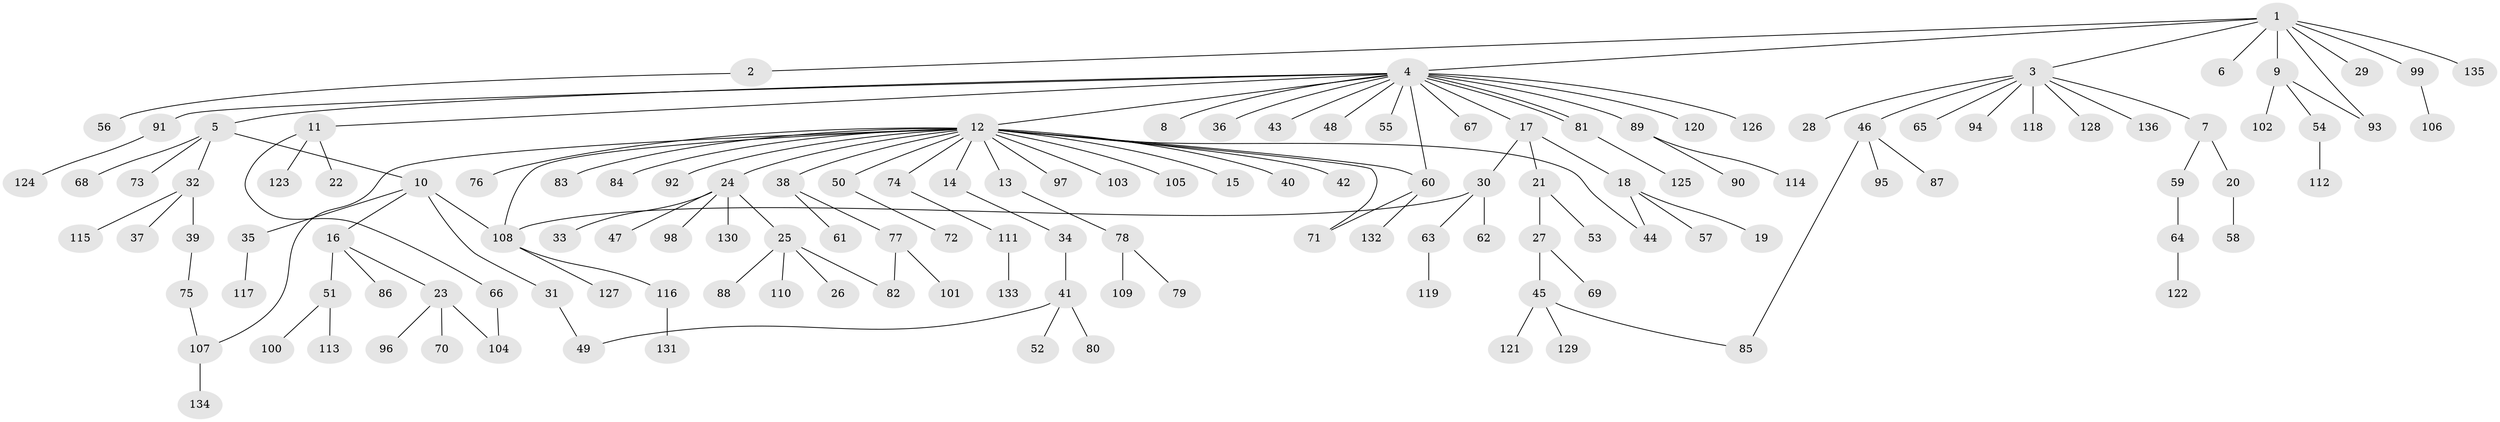 // Generated by graph-tools (version 1.1) at 2025/01/03/09/25 03:01:46]
// undirected, 136 vertices, 147 edges
graph export_dot {
graph [start="1"]
  node [color=gray90,style=filled];
  1;
  2;
  3;
  4;
  5;
  6;
  7;
  8;
  9;
  10;
  11;
  12;
  13;
  14;
  15;
  16;
  17;
  18;
  19;
  20;
  21;
  22;
  23;
  24;
  25;
  26;
  27;
  28;
  29;
  30;
  31;
  32;
  33;
  34;
  35;
  36;
  37;
  38;
  39;
  40;
  41;
  42;
  43;
  44;
  45;
  46;
  47;
  48;
  49;
  50;
  51;
  52;
  53;
  54;
  55;
  56;
  57;
  58;
  59;
  60;
  61;
  62;
  63;
  64;
  65;
  66;
  67;
  68;
  69;
  70;
  71;
  72;
  73;
  74;
  75;
  76;
  77;
  78;
  79;
  80;
  81;
  82;
  83;
  84;
  85;
  86;
  87;
  88;
  89;
  90;
  91;
  92;
  93;
  94;
  95;
  96;
  97;
  98;
  99;
  100;
  101;
  102;
  103;
  104;
  105;
  106;
  107;
  108;
  109;
  110;
  111;
  112;
  113;
  114;
  115;
  116;
  117;
  118;
  119;
  120;
  121;
  122;
  123;
  124;
  125;
  126;
  127;
  128;
  129;
  130;
  131;
  132;
  133;
  134;
  135;
  136;
  1 -- 2;
  1 -- 3;
  1 -- 4;
  1 -- 6;
  1 -- 9;
  1 -- 29;
  1 -- 93;
  1 -- 99;
  1 -- 135;
  2 -- 56;
  3 -- 7;
  3 -- 28;
  3 -- 46;
  3 -- 65;
  3 -- 94;
  3 -- 118;
  3 -- 128;
  3 -- 136;
  4 -- 5;
  4 -- 8;
  4 -- 11;
  4 -- 12;
  4 -- 17;
  4 -- 36;
  4 -- 43;
  4 -- 48;
  4 -- 55;
  4 -- 60;
  4 -- 67;
  4 -- 81;
  4 -- 81;
  4 -- 89;
  4 -- 91;
  4 -- 120;
  4 -- 126;
  5 -- 10;
  5 -- 32;
  5 -- 68;
  5 -- 73;
  7 -- 20;
  7 -- 59;
  9 -- 54;
  9 -- 93;
  9 -- 102;
  10 -- 16;
  10 -- 31;
  10 -- 35;
  10 -- 108;
  11 -- 22;
  11 -- 66;
  11 -- 123;
  12 -- 13;
  12 -- 14;
  12 -- 15;
  12 -- 24;
  12 -- 38;
  12 -- 40;
  12 -- 42;
  12 -- 44;
  12 -- 50;
  12 -- 60;
  12 -- 71;
  12 -- 74;
  12 -- 76;
  12 -- 83;
  12 -- 84;
  12 -- 92;
  12 -- 97;
  12 -- 103;
  12 -- 105;
  12 -- 107;
  12 -- 108;
  13 -- 78;
  14 -- 34;
  16 -- 23;
  16 -- 51;
  16 -- 86;
  17 -- 18;
  17 -- 21;
  17 -- 30;
  18 -- 19;
  18 -- 44;
  18 -- 57;
  20 -- 58;
  21 -- 27;
  21 -- 53;
  23 -- 70;
  23 -- 96;
  23 -- 104;
  24 -- 25;
  24 -- 33;
  24 -- 47;
  24 -- 98;
  24 -- 130;
  25 -- 26;
  25 -- 82;
  25 -- 88;
  25 -- 110;
  27 -- 45;
  27 -- 69;
  30 -- 62;
  30 -- 63;
  30 -- 108;
  31 -- 49;
  32 -- 37;
  32 -- 39;
  32 -- 115;
  34 -- 41;
  35 -- 117;
  38 -- 61;
  38 -- 77;
  39 -- 75;
  41 -- 49;
  41 -- 52;
  41 -- 80;
  45 -- 85;
  45 -- 121;
  45 -- 129;
  46 -- 85;
  46 -- 87;
  46 -- 95;
  50 -- 72;
  51 -- 100;
  51 -- 113;
  54 -- 112;
  59 -- 64;
  60 -- 71;
  60 -- 132;
  63 -- 119;
  64 -- 122;
  66 -- 104;
  74 -- 111;
  75 -- 107;
  77 -- 82;
  77 -- 101;
  78 -- 79;
  78 -- 109;
  81 -- 125;
  89 -- 90;
  89 -- 114;
  91 -- 124;
  99 -- 106;
  107 -- 134;
  108 -- 116;
  108 -- 127;
  111 -- 133;
  116 -- 131;
}
